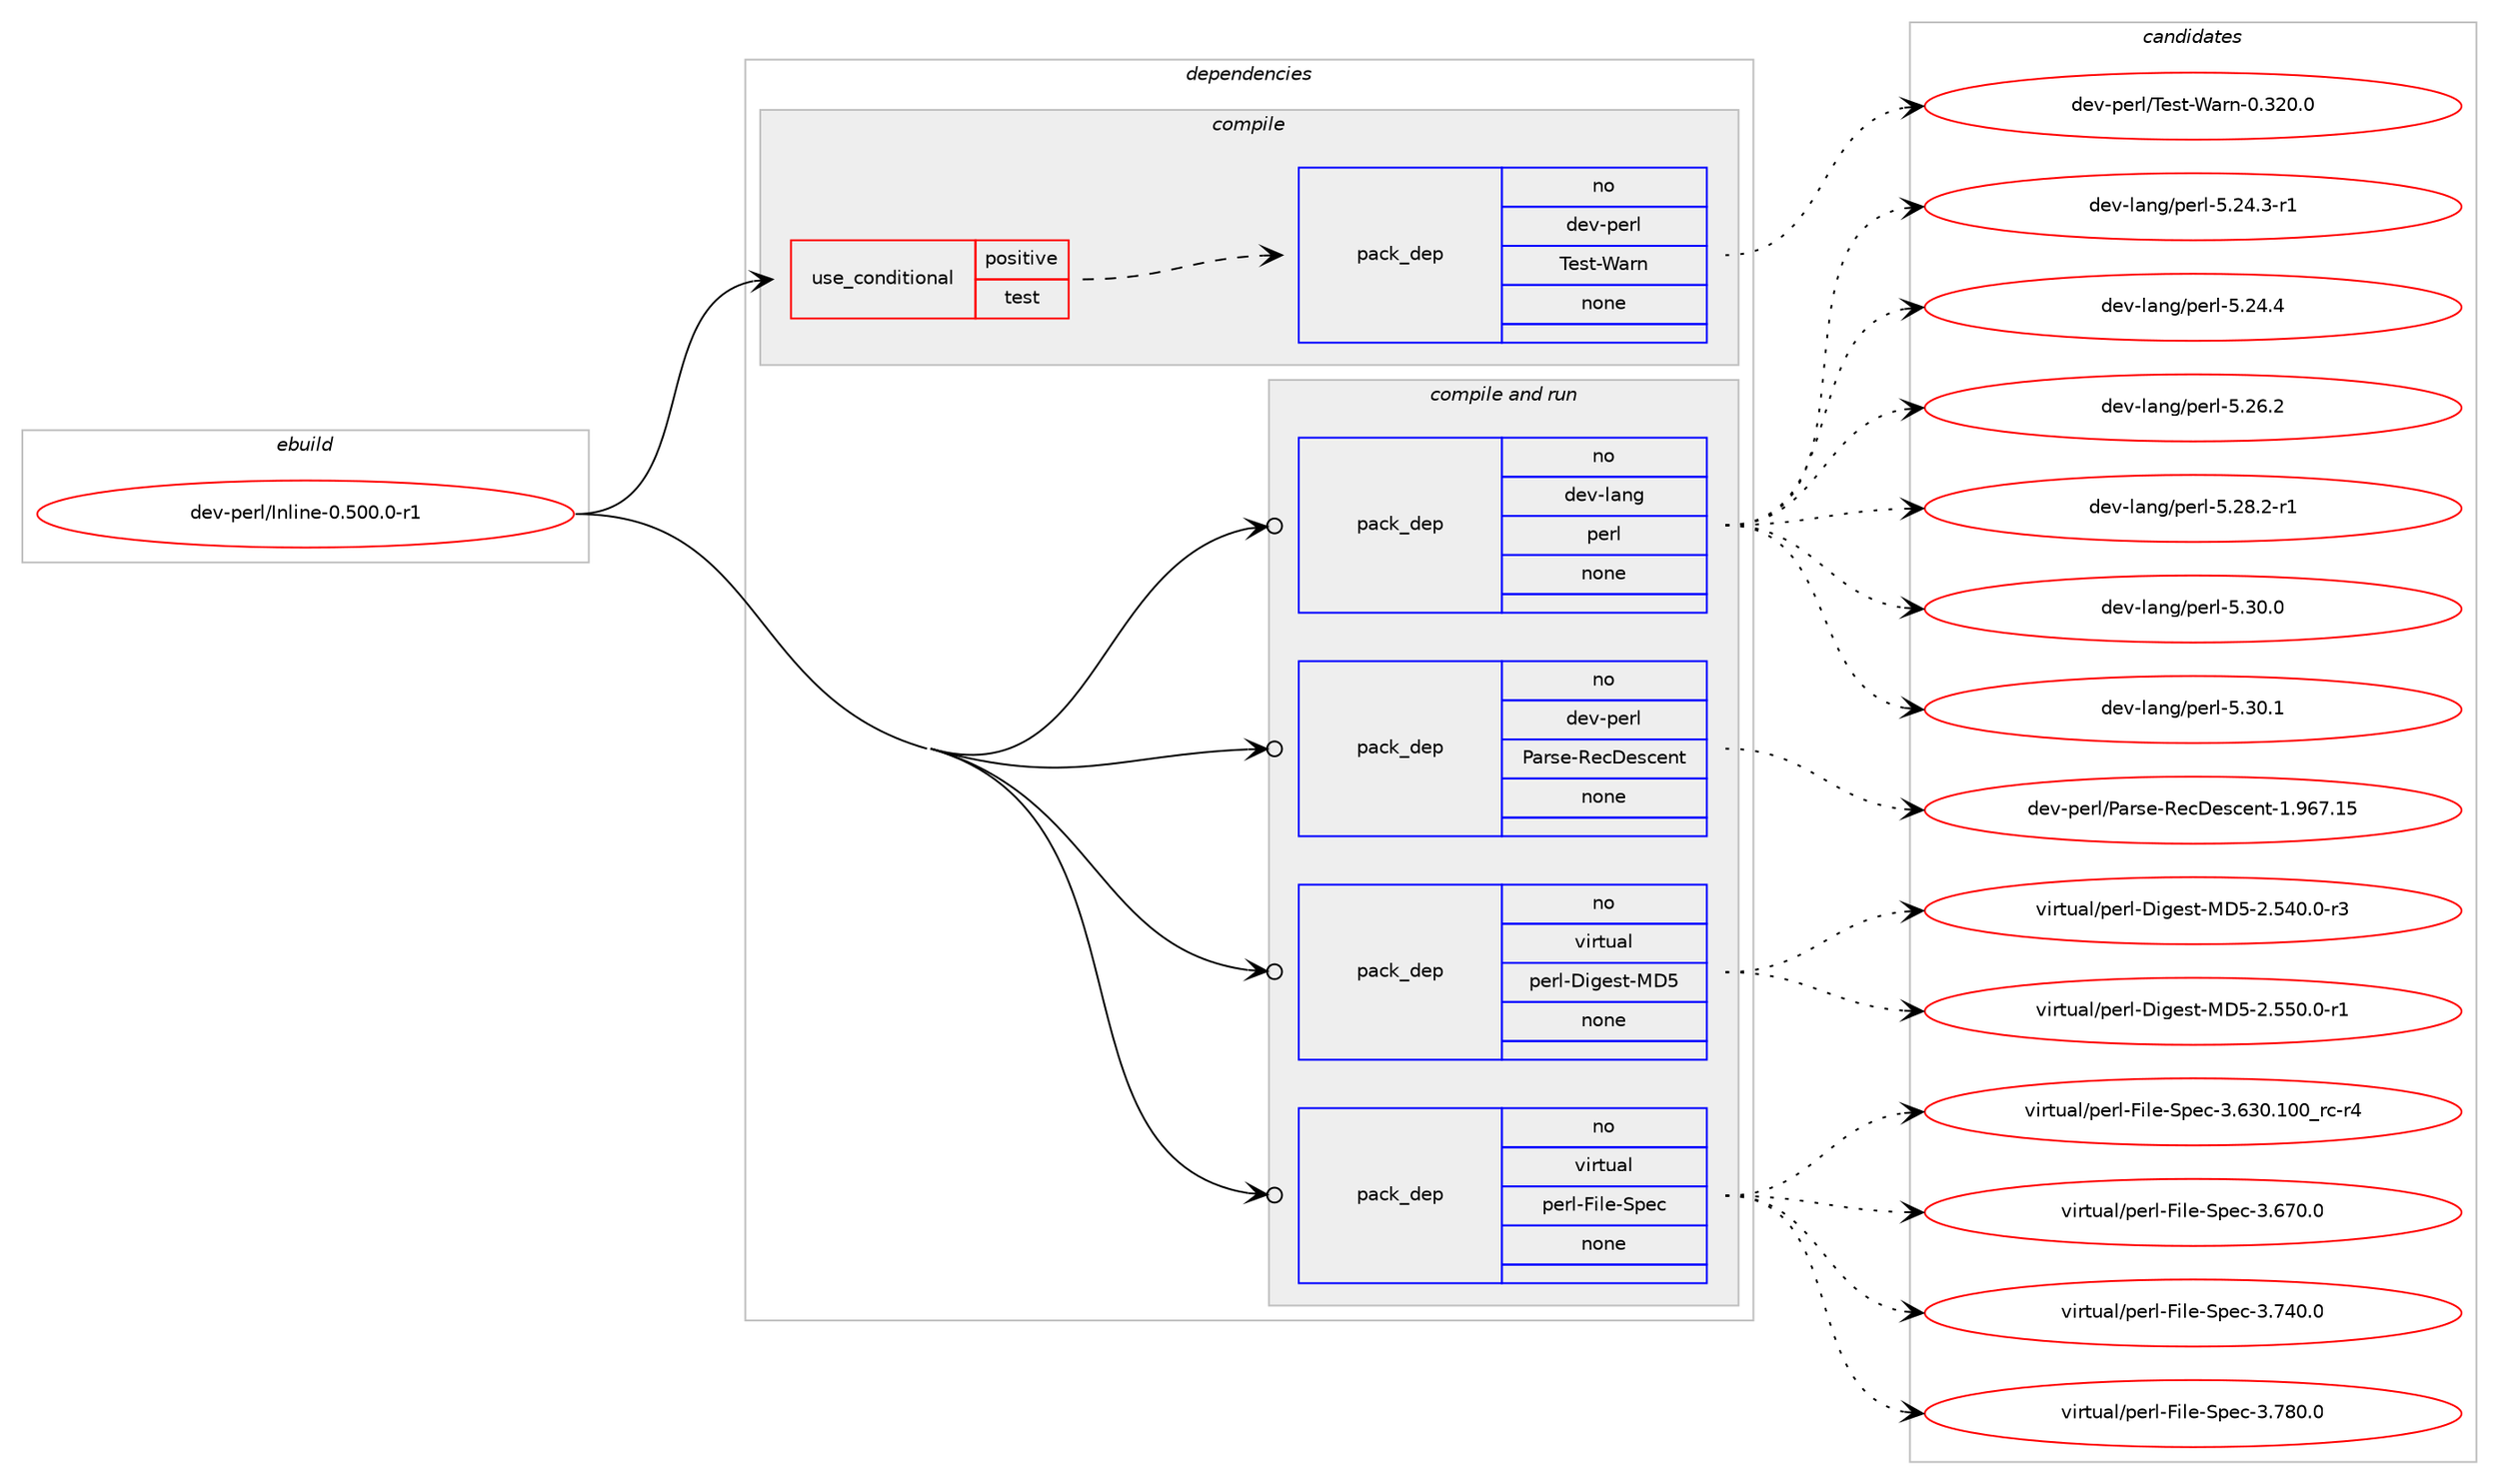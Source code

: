 digraph prolog {

# *************
# Graph options
# *************

newrank=true;
concentrate=true;
compound=true;
graph [rankdir=LR,fontname=Helvetica,fontsize=10,ranksep=1.5];#, ranksep=2.5, nodesep=0.2];
edge  [arrowhead=vee];
node  [fontname=Helvetica,fontsize=10];

# **********
# The ebuild
# **********

subgraph cluster_leftcol {
color=gray;
rank=same;
label=<<i>ebuild</i>>;
id [label="dev-perl/Inline-0.500.0-r1", color=red, width=4, href="../dev-perl/Inline-0.500.0-r1.svg"];
}

# ****************
# The dependencies
# ****************

subgraph cluster_midcol {
color=gray;
label=<<i>dependencies</i>>;
subgraph cluster_compile {
fillcolor="#eeeeee";
style=filled;
label=<<i>compile</i>>;
subgraph cond133805 {
dependency579530 [label=<<TABLE BORDER="0" CELLBORDER="1" CELLSPACING="0" CELLPADDING="4"><TR><TD ROWSPAN="3" CELLPADDING="10">use_conditional</TD></TR><TR><TD>positive</TD></TR><TR><TD>test</TD></TR></TABLE>>, shape=none, color=red];
subgraph pack434075 {
dependency579531 [label=<<TABLE BORDER="0" CELLBORDER="1" CELLSPACING="0" CELLPADDING="4" WIDTH="220"><TR><TD ROWSPAN="6" CELLPADDING="30">pack_dep</TD></TR><TR><TD WIDTH="110">no</TD></TR><TR><TD>dev-perl</TD></TR><TR><TD>Test-Warn</TD></TR><TR><TD>none</TD></TR><TR><TD></TD></TR></TABLE>>, shape=none, color=blue];
}
dependency579530:e -> dependency579531:w [weight=20,style="dashed",arrowhead="vee"];
}
id:e -> dependency579530:w [weight=20,style="solid",arrowhead="vee"];
}
subgraph cluster_compileandrun {
fillcolor="#eeeeee";
style=filled;
label=<<i>compile and run</i>>;
subgraph pack434076 {
dependency579532 [label=<<TABLE BORDER="0" CELLBORDER="1" CELLSPACING="0" CELLPADDING="4" WIDTH="220"><TR><TD ROWSPAN="6" CELLPADDING="30">pack_dep</TD></TR><TR><TD WIDTH="110">no</TD></TR><TR><TD>dev-lang</TD></TR><TR><TD>perl</TD></TR><TR><TD>none</TD></TR><TR><TD></TD></TR></TABLE>>, shape=none, color=blue];
}
id:e -> dependency579532:w [weight=20,style="solid",arrowhead="odotvee"];
subgraph pack434077 {
dependency579533 [label=<<TABLE BORDER="0" CELLBORDER="1" CELLSPACING="0" CELLPADDING="4" WIDTH="220"><TR><TD ROWSPAN="6" CELLPADDING="30">pack_dep</TD></TR><TR><TD WIDTH="110">no</TD></TR><TR><TD>dev-perl</TD></TR><TR><TD>Parse-RecDescent</TD></TR><TR><TD>none</TD></TR><TR><TD></TD></TR></TABLE>>, shape=none, color=blue];
}
id:e -> dependency579533:w [weight=20,style="solid",arrowhead="odotvee"];
subgraph pack434078 {
dependency579534 [label=<<TABLE BORDER="0" CELLBORDER="1" CELLSPACING="0" CELLPADDING="4" WIDTH="220"><TR><TD ROWSPAN="6" CELLPADDING="30">pack_dep</TD></TR><TR><TD WIDTH="110">no</TD></TR><TR><TD>virtual</TD></TR><TR><TD>perl-Digest-MD5</TD></TR><TR><TD>none</TD></TR><TR><TD></TD></TR></TABLE>>, shape=none, color=blue];
}
id:e -> dependency579534:w [weight=20,style="solid",arrowhead="odotvee"];
subgraph pack434079 {
dependency579535 [label=<<TABLE BORDER="0" CELLBORDER="1" CELLSPACING="0" CELLPADDING="4" WIDTH="220"><TR><TD ROWSPAN="6" CELLPADDING="30">pack_dep</TD></TR><TR><TD WIDTH="110">no</TD></TR><TR><TD>virtual</TD></TR><TR><TD>perl-File-Spec</TD></TR><TR><TD>none</TD></TR><TR><TD></TD></TR></TABLE>>, shape=none, color=blue];
}
id:e -> dependency579535:w [weight=20,style="solid",arrowhead="odotvee"];
}
subgraph cluster_run {
fillcolor="#eeeeee";
style=filled;
label=<<i>run</i>>;
}
}

# **************
# The candidates
# **************

subgraph cluster_choices {
rank=same;
color=gray;
label=<<i>candidates</i>>;

subgraph choice434075 {
color=black;
nodesep=1;
choice1001011184511210111410847841011151164587971141104548465150484648 [label="dev-perl/Test-Warn-0.320.0", color=red, width=4,href="../dev-perl/Test-Warn-0.320.0.svg"];
dependency579531:e -> choice1001011184511210111410847841011151164587971141104548465150484648:w [style=dotted,weight="100"];
}
subgraph choice434076 {
color=black;
nodesep=1;
choice100101118451089711010347112101114108455346505246514511449 [label="dev-lang/perl-5.24.3-r1", color=red, width=4,href="../dev-lang/perl-5.24.3-r1.svg"];
choice10010111845108971101034711210111410845534650524652 [label="dev-lang/perl-5.24.4", color=red, width=4,href="../dev-lang/perl-5.24.4.svg"];
choice10010111845108971101034711210111410845534650544650 [label="dev-lang/perl-5.26.2", color=red, width=4,href="../dev-lang/perl-5.26.2.svg"];
choice100101118451089711010347112101114108455346505646504511449 [label="dev-lang/perl-5.28.2-r1", color=red, width=4,href="../dev-lang/perl-5.28.2-r1.svg"];
choice10010111845108971101034711210111410845534651484648 [label="dev-lang/perl-5.30.0", color=red, width=4,href="../dev-lang/perl-5.30.0.svg"];
choice10010111845108971101034711210111410845534651484649 [label="dev-lang/perl-5.30.1", color=red, width=4,href="../dev-lang/perl-5.30.1.svg"];
dependency579532:e -> choice100101118451089711010347112101114108455346505246514511449:w [style=dotted,weight="100"];
dependency579532:e -> choice10010111845108971101034711210111410845534650524652:w [style=dotted,weight="100"];
dependency579532:e -> choice10010111845108971101034711210111410845534650544650:w [style=dotted,weight="100"];
dependency579532:e -> choice100101118451089711010347112101114108455346505646504511449:w [style=dotted,weight="100"];
dependency579532:e -> choice10010111845108971101034711210111410845534651484648:w [style=dotted,weight="100"];
dependency579532:e -> choice10010111845108971101034711210111410845534651484649:w [style=dotted,weight="100"];
}
subgraph choice434077 {
color=black;
nodesep=1;
choice100101118451121011141084780971141151014582101996810111599101110116454946575455464953 [label="dev-perl/Parse-RecDescent-1.967.15", color=red, width=4,href="../dev-perl/Parse-RecDescent-1.967.15.svg"];
dependency579533:e -> choice100101118451121011141084780971141151014582101996810111599101110116454946575455464953:w [style=dotted,weight="100"];
}
subgraph choice434078 {
color=black;
nodesep=1;
choice118105114116117971084711210111410845681051031011151164577685345504653524846484511451 [label="virtual/perl-Digest-MD5-2.540.0-r3", color=red, width=4,href="../virtual/perl-Digest-MD5-2.540.0-r3.svg"];
choice118105114116117971084711210111410845681051031011151164577685345504653534846484511449 [label="virtual/perl-Digest-MD5-2.550.0-r1", color=red, width=4,href="../virtual/perl-Digest-MD5-2.550.0-r1.svg"];
dependency579534:e -> choice118105114116117971084711210111410845681051031011151164577685345504653524846484511451:w [style=dotted,weight="100"];
dependency579534:e -> choice118105114116117971084711210111410845681051031011151164577685345504653534846484511449:w [style=dotted,weight="100"];
}
subgraph choice434079 {
color=black;
nodesep=1;
choice118105114116117971084711210111410845701051081014583112101994551465451484649484895114994511452 [label="virtual/perl-File-Spec-3.630.100_rc-r4", color=red, width=4,href="../virtual/perl-File-Spec-3.630.100_rc-r4.svg"];
choice118105114116117971084711210111410845701051081014583112101994551465455484648 [label="virtual/perl-File-Spec-3.670.0", color=red, width=4,href="../virtual/perl-File-Spec-3.670.0.svg"];
choice118105114116117971084711210111410845701051081014583112101994551465552484648 [label="virtual/perl-File-Spec-3.740.0", color=red, width=4,href="../virtual/perl-File-Spec-3.740.0.svg"];
choice118105114116117971084711210111410845701051081014583112101994551465556484648 [label="virtual/perl-File-Spec-3.780.0", color=red, width=4,href="../virtual/perl-File-Spec-3.780.0.svg"];
dependency579535:e -> choice118105114116117971084711210111410845701051081014583112101994551465451484649484895114994511452:w [style=dotted,weight="100"];
dependency579535:e -> choice118105114116117971084711210111410845701051081014583112101994551465455484648:w [style=dotted,weight="100"];
dependency579535:e -> choice118105114116117971084711210111410845701051081014583112101994551465552484648:w [style=dotted,weight="100"];
dependency579535:e -> choice118105114116117971084711210111410845701051081014583112101994551465556484648:w [style=dotted,weight="100"];
}
}

}
